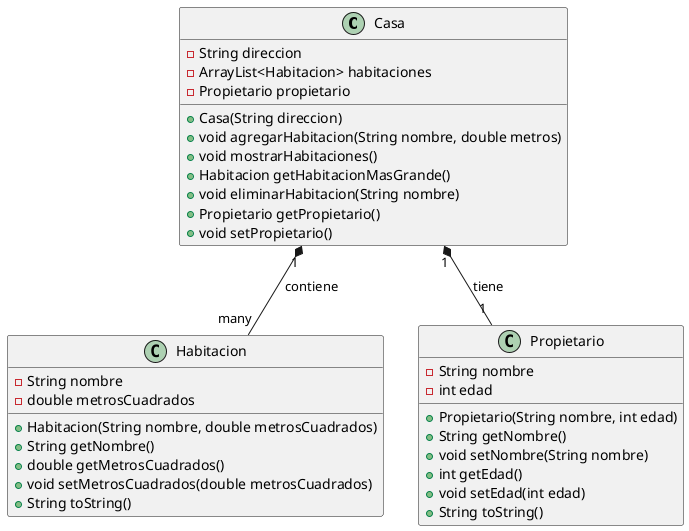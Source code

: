 @startuml

class Casa {
    - String direccion
    - ArrayList<Habitacion> habitaciones
    - Propietario propietario
    + Casa(String direccion)
    + void agregarHabitacion(String nombre, double metros)
    + void mostrarHabitaciones()
    + Habitacion getHabitacionMasGrande()
    + void eliminarHabitacion(String nombre)
    + Propietario getPropietario()
    + void setPropietario()
}

class Habitacion {
    - String nombre
    - double metrosCuadrados
    + Habitacion(String nombre, double metrosCuadrados)
    + String getNombre()
    + double getMetrosCuadrados()
    + void setMetrosCuadrados(double metrosCuadrados)
    + String toString()
}

class Propietario {
    - String nombre
    - int edad
    + Propietario(String nombre, int edad)
    + String getNombre()
    + void setNombre(String nombre)
    + int getEdad()
    + void setEdad(int edad)
    + String toString()
}

Casa "1" *-- "many" Habitacion : contiene
Casa "1" *-- "1" Propietario : tiene

@enduml
